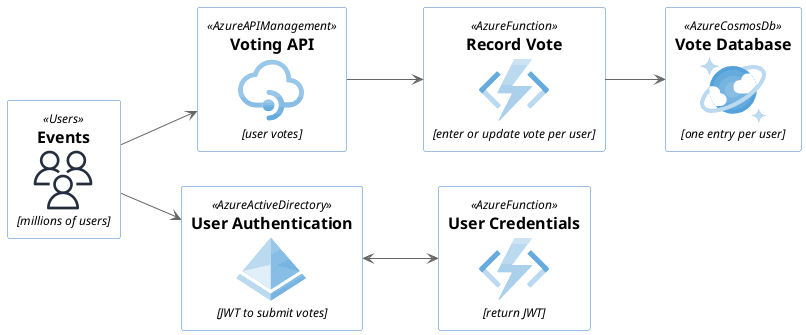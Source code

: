 @startuml basic-example
!include <azure/AzureCommon>

' no azure icon for users...
!include <awslib/AWSCommon>
!include <awslib/General/Users>

!include <azure/Web/AzureAPIManagement>
!include <azure/Identity/AzureActiveDirectory>
!include <azure/Compute/AzureFunction>
!include <azure/Databases/AzureCosmosDb>

left to right direction

skinparam rectangle<<users>> {
    borderColor AZURE_BORDER_COLOR
}

AWSEntity(sources, "Events", "millions of users", AZURE_SYMBOL_COLOR, Users, Users)

AzureAPIManagement(votingAPI, "Voting API", "user votes")
AzureActiveDirectory(userAuth, "User Authentication", "JWT to submit votes")
AzureFunction(generateToken, "User Credentials", "return JWT")
AzureFunction(recordVote, "Record Vote", "enter or update vote per user")
AzureCosmosDb(voteDb, "Vote Database", "one entry per user")

sources --> userAuth
sources --> votingAPI
userAuth <--> generateToken
votingAPI --> recordVote
recordVote --> voteDb

@enduml
